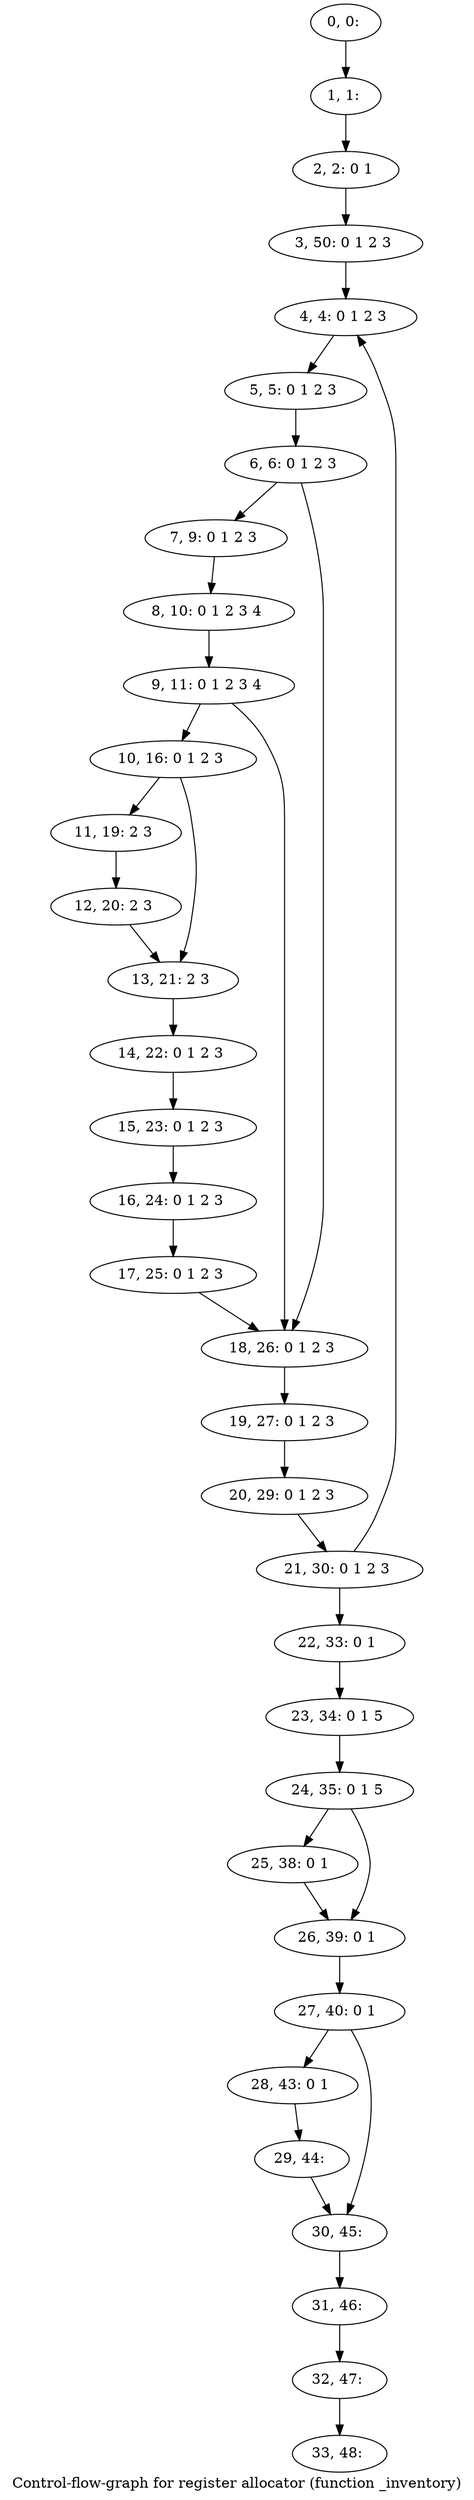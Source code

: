 digraph G {
graph [label="Control-flow-graph for register allocator (function _inventory)"]
0[label="0, 0: "];
1[label="1, 1: "];
2[label="2, 2: 0 1 "];
3[label="3, 50: 0 1 2 3 "];
4[label="4, 4: 0 1 2 3 "];
5[label="5, 5: 0 1 2 3 "];
6[label="6, 6: 0 1 2 3 "];
7[label="7, 9: 0 1 2 3 "];
8[label="8, 10: 0 1 2 3 4 "];
9[label="9, 11: 0 1 2 3 4 "];
10[label="10, 16: 0 1 2 3 "];
11[label="11, 19: 2 3 "];
12[label="12, 20: 2 3 "];
13[label="13, 21: 2 3 "];
14[label="14, 22: 0 1 2 3 "];
15[label="15, 23: 0 1 2 3 "];
16[label="16, 24: 0 1 2 3 "];
17[label="17, 25: 0 1 2 3 "];
18[label="18, 26: 0 1 2 3 "];
19[label="19, 27: 0 1 2 3 "];
20[label="20, 29: 0 1 2 3 "];
21[label="21, 30: 0 1 2 3 "];
22[label="22, 33: 0 1 "];
23[label="23, 34: 0 1 5 "];
24[label="24, 35: 0 1 5 "];
25[label="25, 38: 0 1 "];
26[label="26, 39: 0 1 "];
27[label="27, 40: 0 1 "];
28[label="28, 43: 0 1 "];
29[label="29, 44: "];
30[label="30, 45: "];
31[label="31, 46: "];
32[label="32, 47: "];
33[label="33, 48: "];
0->1 ;
1->2 ;
2->3 ;
3->4 ;
4->5 ;
5->6 ;
6->7 ;
6->18 ;
7->8 ;
8->9 ;
9->10 ;
9->18 ;
10->11 ;
10->13 ;
11->12 ;
12->13 ;
13->14 ;
14->15 ;
15->16 ;
16->17 ;
17->18 ;
18->19 ;
19->20 ;
20->21 ;
21->22 ;
21->4 ;
22->23 ;
23->24 ;
24->25 ;
24->26 ;
25->26 ;
26->27 ;
27->28 ;
27->30 ;
28->29 ;
29->30 ;
30->31 ;
31->32 ;
32->33 ;
}
